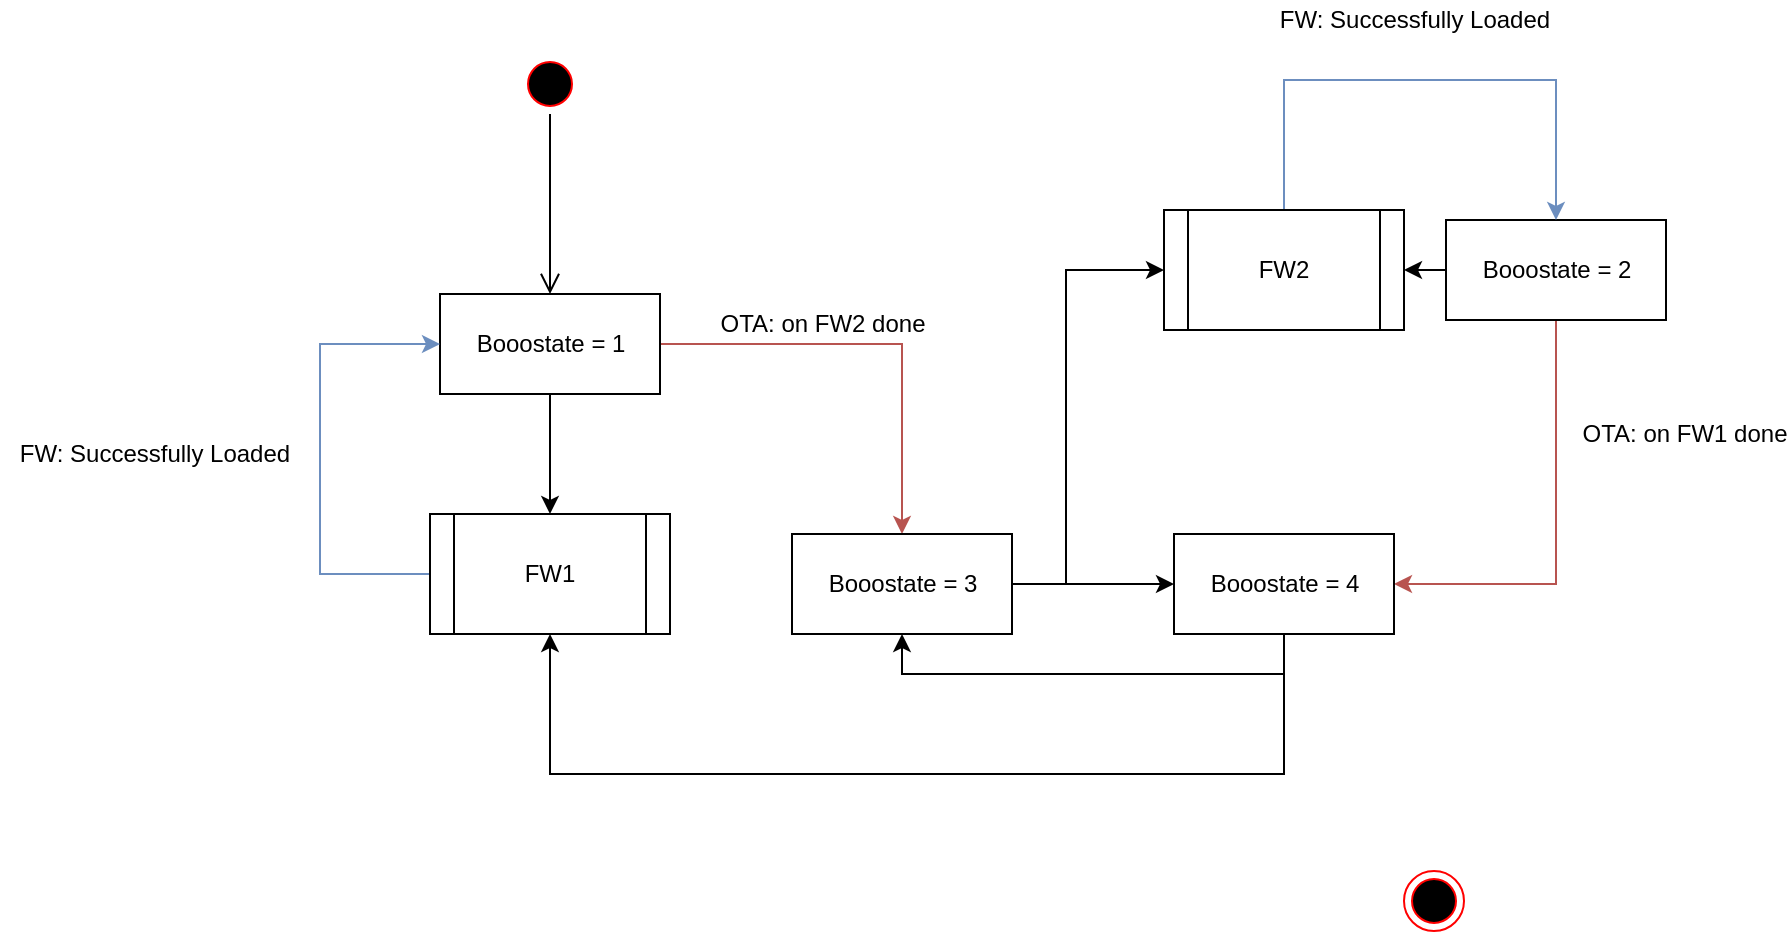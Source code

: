 <mxfile version="10.7.9" type="github"><diagram id="qoazA6n1HDRXnvZX87Lq" name="Page-1"><mxGraphModel dx="2147" dy="553" grid="1" gridSize="10" guides="1" tooltips="1" connect="1" arrows="1" fold="1" page="1" pageScale="1" pageWidth="827" pageHeight="1169" math="0" shadow="0"><root><mxCell id="0"/><mxCell id="1" parent="0"/><mxCell id="mbdCfwBP7J5fWLzmbF42-1" value="" style="ellipse;html=1;shape=startState;fillColor=#000000;strokeColor=#ff0000;" parent="1" vertex="1"><mxGeometry x="160" y="160" width="30" height="30" as="geometry"/></mxCell><mxCell id="mbdCfwBP7J5fWLzmbF42-2" value="" style="edgeStyle=orthogonalEdgeStyle;html=1;verticalAlign=bottom;endArrow=open;endSize=8;strokeColor=#000000;" parent="1" source="mbdCfwBP7J5fWLzmbF42-1" target="mbdCfwBP7J5fWLzmbF42-4" edge="1"><mxGeometry relative="1" as="geometry"><mxPoint x="175" y="250" as="targetPoint"/></mxGeometry></mxCell><mxCell id="mbdCfwBP7J5fWLzmbF42-3" value="" style="ellipse;html=1;shape=endState;fillColor=#000000;strokeColor=#ff0000;" parent="1" vertex="1"><mxGeometry x="602" y="568.5" width="30" height="30" as="geometry"/></mxCell><mxCell id="62HytFywldeC06XMQsYg-5" style="edgeStyle=orthogonalEdgeStyle;rounded=0;orthogonalLoop=1;jettySize=auto;html=1;fillColor=#f8cecc;strokeColor=#b85450;" parent="1" source="mbdCfwBP7J5fWLzmbF42-4" target="mbdCfwBP7J5fWLzmbF42-6" edge="1"><mxGeometry relative="1" as="geometry"/></mxCell><mxCell id="62HytFywldeC06XMQsYg-25" style="edgeStyle=orthogonalEdgeStyle;rounded=0;orthogonalLoop=1;jettySize=auto;html=1;" parent="1" source="mbdCfwBP7J5fWLzmbF42-4" target="62HytFywldeC06XMQsYg-24" edge="1"><mxGeometry relative="1" as="geometry"/></mxCell><mxCell id="mbdCfwBP7J5fWLzmbF42-4" value="Booostate = 1" style="html=1;" parent="1" vertex="1"><mxGeometry x="120" y="280" width="110" height="50" as="geometry"/></mxCell><mxCell id="62HytFywldeC06XMQsYg-15" style="edgeStyle=orthogonalEdgeStyle;rounded=0;orthogonalLoop=1;jettySize=auto;html=1;fillColor=#f8cecc;strokeColor=#b85450;entryX=1;entryY=0.5;entryDx=0;entryDy=0;" parent="1" source="mbdCfwBP7J5fWLzmbF42-5" target="mbdCfwBP7J5fWLzmbF42-7" edge="1"><mxGeometry relative="1" as="geometry"><Array as="points"><mxPoint x="678" y="425"/></Array></mxGeometry></mxCell><mxCell id="62HytFywldeC06XMQsYg-23" style="edgeStyle=orthogonalEdgeStyle;rounded=0;orthogonalLoop=1;jettySize=auto;html=1;" parent="1" source="mbdCfwBP7J5fWLzmbF42-5" target="62HytFywldeC06XMQsYg-21" edge="1"><mxGeometry relative="1" as="geometry"/></mxCell><mxCell id="mbdCfwBP7J5fWLzmbF42-5" value="Booostate = 2" style="html=1;" parent="1" vertex="1"><mxGeometry x="623" y="243" width="110" height="50" as="geometry"/></mxCell><mxCell id="62HytFywldeC06XMQsYg-1" style="edgeStyle=orthogonalEdgeStyle;rounded=0;orthogonalLoop=1;jettySize=auto;html=1;" parent="1" source="mbdCfwBP7J5fWLzmbF42-6" target="mbdCfwBP7J5fWLzmbF42-7" edge="1"><mxGeometry relative="1" as="geometry"/></mxCell><mxCell id="62HytFywldeC06XMQsYg-2" style="edgeStyle=orthogonalEdgeStyle;rounded=0;orthogonalLoop=1;jettySize=auto;html=1;strokeColor=#6c8ebf;fillColor=#dae8fc;entryX=0;entryY=0.5;entryDx=0;entryDy=0;exitX=0;exitY=0.5;exitDx=0;exitDy=0;" parent="1" source="62HytFywldeC06XMQsYg-24" target="mbdCfwBP7J5fWLzmbF42-4" edge="1"><mxGeometry relative="1" as="geometry"><Array as="points"><mxPoint x="60" y="420"/><mxPoint x="60" y="305"/></Array></mxGeometry></mxCell><mxCell id="62HytFywldeC06XMQsYg-28" style="edgeStyle=orthogonalEdgeStyle;rounded=0;orthogonalLoop=1;jettySize=auto;html=1;exitX=1;exitY=0.5;exitDx=0;exitDy=0;entryX=0;entryY=0.5;entryDx=0;entryDy=0;" parent="1" source="mbdCfwBP7J5fWLzmbF42-6" target="62HytFywldeC06XMQsYg-21" edge="1"><mxGeometry relative="1" as="geometry"><Array as="points"><mxPoint x="433" y="425"/><mxPoint x="433" y="268"/></Array><mxPoint x="482" y="225" as="targetPoint"/></mxGeometry></mxCell><mxCell id="mbdCfwBP7J5fWLzmbF42-6" value="Booostate = 3" style="html=1;" parent="1" vertex="1"><mxGeometry x="296" y="400" width="110" height="50" as="geometry"/></mxCell><mxCell id="62HytFywldeC06XMQsYg-3" style="edgeStyle=orthogonalEdgeStyle;rounded=0;orthogonalLoop=1;jettySize=auto;html=1;entryX=0.5;entryY=1;entryDx=0;entryDy=0;" parent="1" source="mbdCfwBP7J5fWLzmbF42-7" target="mbdCfwBP7J5fWLzmbF42-6" edge="1"><mxGeometry relative="1" as="geometry"><Array as="points"><mxPoint x="542" y="470"/><mxPoint x="351" y="470"/></Array></mxGeometry></mxCell><mxCell id="62HytFywldeC06XMQsYg-4" style="edgeStyle=orthogonalEdgeStyle;rounded=0;orthogonalLoop=1;jettySize=auto;html=1;exitX=0.5;exitY=0;exitDx=0;exitDy=0;entryX=0.5;entryY=0;entryDx=0;entryDy=0;fillColor=#dae8fc;strokeColor=#6c8ebf;" parent="1" source="62HytFywldeC06XMQsYg-21" target="mbdCfwBP7J5fWLzmbF42-5" edge="1"><mxGeometry relative="1" as="geometry"><Array as="points"><mxPoint x="542" y="173"/><mxPoint x="678" y="173"/></Array></mxGeometry></mxCell><mxCell id="62HytFywldeC06XMQsYg-27" style="edgeStyle=orthogonalEdgeStyle;rounded=0;orthogonalLoop=1;jettySize=auto;html=1;exitX=0.5;exitY=1;exitDx=0;exitDy=0;entryX=0.5;entryY=1;entryDx=0;entryDy=0;" parent="1" source="mbdCfwBP7J5fWLzmbF42-7" target="62HytFywldeC06XMQsYg-24" edge="1"><mxGeometry relative="1" as="geometry"><Array as="points"><mxPoint x="542" y="520"/><mxPoint x="175" y="520"/></Array></mxGeometry></mxCell><mxCell id="mbdCfwBP7J5fWLzmbF42-7" value="Booostate = 4" style="html=1;" parent="1" vertex="1"><mxGeometry x="487" y="400" width="110" height="50" as="geometry"/></mxCell><mxCell id="62HytFywldeC06XMQsYg-14" value="OTA: on FW2 done" style="text;html=1;strokeColor=none;fillColor=none;align=center;verticalAlign=middle;whiteSpace=wrap;rounded=0;" parent="1" vertex="1"><mxGeometry x="258.5" y="285" width="105" height="20" as="geometry"/></mxCell><mxCell id="62HytFywldeC06XMQsYg-16" value="OTA: on FW1 done" style="text;html=1;strokeColor=none;fillColor=none;align=center;verticalAlign=middle;whiteSpace=wrap;rounded=0;" parent="1" vertex="1"><mxGeometry x="690" y="340" width="105" height="20" as="geometry"/></mxCell><mxCell id="62HytFywldeC06XMQsYg-19" value="FW: Successfully Loaded" style="text;html=1;strokeColor=none;fillColor=none;align=center;verticalAlign=middle;whiteSpace=wrap;rounded=0;" parent="1" vertex="1"><mxGeometry x="-100" y="350" width="155" height="20" as="geometry"/></mxCell><mxCell id="62HytFywldeC06XMQsYg-20" value="FW: Successfully Loaded" style="text;html=1;strokeColor=none;fillColor=none;align=center;verticalAlign=middle;whiteSpace=wrap;rounded=0;" parent="1" vertex="1"><mxGeometry x="530" y="133.167" width="155" height="20" as="geometry"/></mxCell><mxCell id="62HytFywldeC06XMQsYg-21" value="FW2" style="shape=process;whiteSpace=wrap;html=1;backgroundOutline=1;" parent="1" vertex="1"><mxGeometry x="482" y="238" width="120" height="60" as="geometry"/></mxCell><mxCell id="62HytFywldeC06XMQsYg-24" value="FW1" style="shape=process;whiteSpace=wrap;html=1;backgroundOutline=1;" parent="1" vertex="1"><mxGeometry x="115" y="390" width="120" height="60" as="geometry"/></mxCell></root></mxGraphModel></diagram></mxfile>